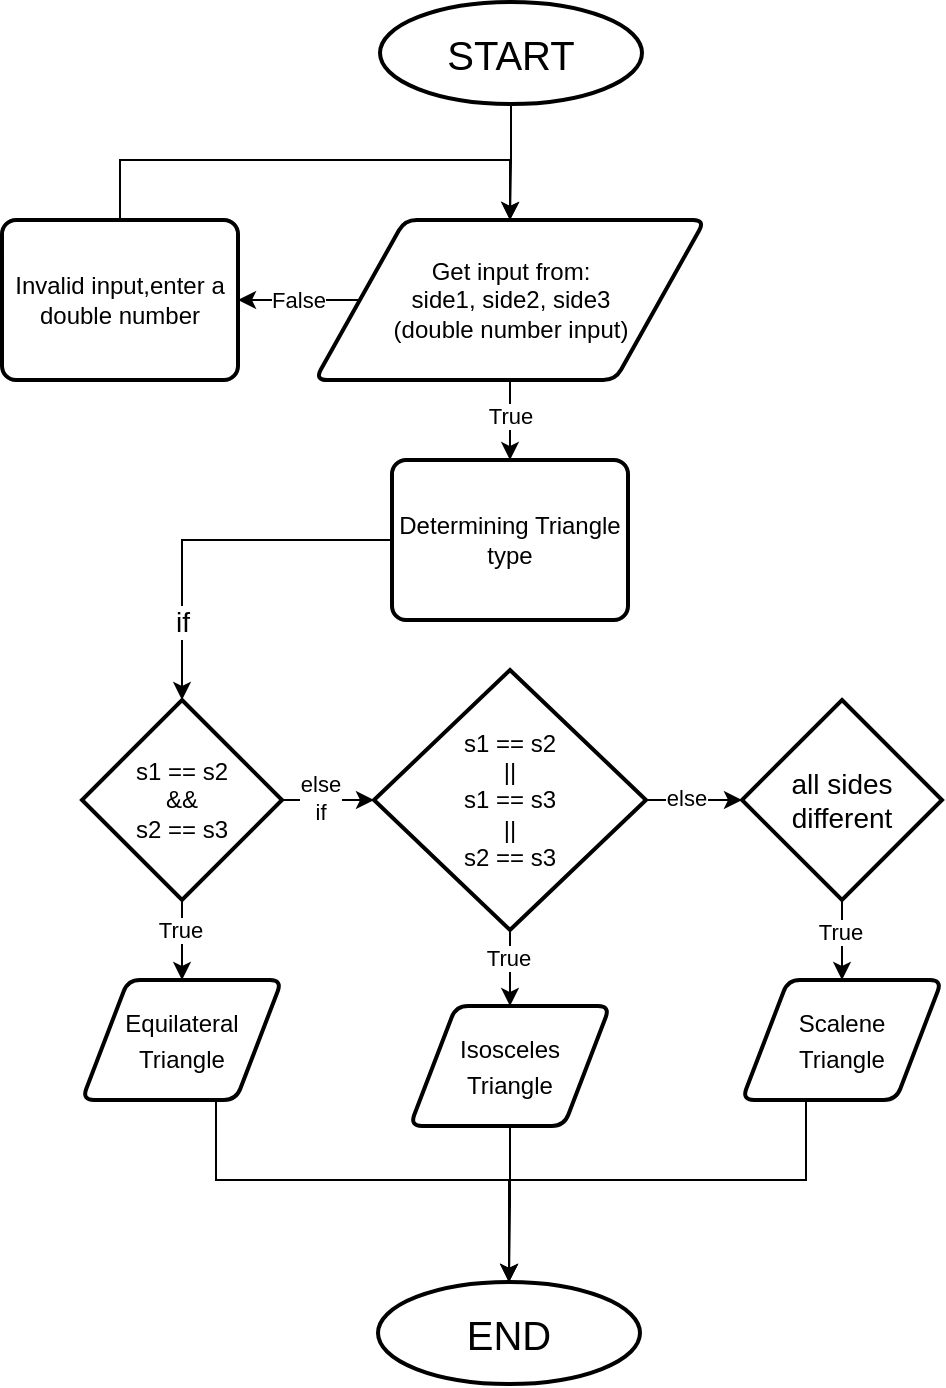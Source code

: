 <mxfile version="22.0.3" type="device">
  <diagram name="Page-1" id="jGG_jKn4ElZr85blgMok">
    <mxGraphModel dx="596" dy="2814" grid="1" gridSize="10" guides="1" tooltips="1" connect="1" arrows="1" fold="1" page="1" pageScale="1" pageWidth="827" pageHeight="1169" math="0" shadow="0">
      <root>
        <mxCell id="0" />
        <mxCell id="1" parent="0" />
        <mxCell id="pKOpV1o4Zqc4WDO5ToBv-4" value="" style="edgeStyle=orthogonalEdgeStyle;rounded=0;orthogonalLoop=1;jettySize=auto;html=1;" edge="1" parent="1" source="pKOpV1o4Zqc4WDO5ToBv-2" target="pKOpV1o4Zqc4WDO5ToBv-3">
          <mxGeometry relative="1" as="geometry" />
        </mxCell>
        <mxCell id="pKOpV1o4Zqc4WDO5ToBv-2" value="&lt;font style=&quot;font-size: 20px;&quot;&gt;START&lt;/font&gt;" style="strokeWidth=2;html=1;shape=mxgraph.flowchart.start_1;whiteSpace=wrap;" vertex="1" parent="1">
          <mxGeometry x="349" y="-2229" width="131" height="51" as="geometry" />
        </mxCell>
        <mxCell id="pKOpV1o4Zqc4WDO5ToBv-6" value="" style="edgeStyle=orthogonalEdgeStyle;rounded=0;orthogonalLoop=1;jettySize=auto;html=1;" edge="1" parent="1" source="pKOpV1o4Zqc4WDO5ToBv-3" target="pKOpV1o4Zqc4WDO5ToBv-5">
          <mxGeometry relative="1" as="geometry" />
        </mxCell>
        <mxCell id="pKOpV1o4Zqc4WDO5ToBv-7" value="False" style="edgeLabel;html=1;align=center;verticalAlign=middle;resizable=0;points=[];" vertex="1" connectable="0" parent="pKOpV1o4Zqc4WDO5ToBv-6">
          <mxGeometry x="-0.014" y="2" relative="1" as="geometry">
            <mxPoint y="-2" as="offset" />
          </mxGeometry>
        </mxCell>
        <mxCell id="pKOpV1o4Zqc4WDO5ToBv-13" value="" style="edgeStyle=orthogonalEdgeStyle;rounded=0;orthogonalLoop=1;jettySize=auto;html=1;" edge="1" parent="1" source="pKOpV1o4Zqc4WDO5ToBv-3" target="pKOpV1o4Zqc4WDO5ToBv-12">
          <mxGeometry relative="1" as="geometry" />
        </mxCell>
        <mxCell id="pKOpV1o4Zqc4WDO5ToBv-14" value="True" style="edgeLabel;html=1;align=center;verticalAlign=middle;resizable=0;points=[];" vertex="1" connectable="0" parent="pKOpV1o4Zqc4WDO5ToBv-13">
          <mxGeometry x="-0.269" y="1" relative="1" as="geometry">
            <mxPoint x="-1" y="3" as="offset" />
          </mxGeometry>
        </mxCell>
        <mxCell id="pKOpV1o4Zqc4WDO5ToBv-3" value="Get input from: &lt;br&gt;side1, side2, side3&lt;br&gt;(double number input)" style="shape=parallelogram;html=1;strokeWidth=2;perimeter=parallelogramPerimeter;whiteSpace=wrap;rounded=1;arcSize=12;size=0.23;" vertex="1" parent="1">
          <mxGeometry x="316.5" y="-2120" width="195" height="80" as="geometry" />
        </mxCell>
        <mxCell id="pKOpV1o4Zqc4WDO5ToBv-15" style="edgeStyle=orthogonalEdgeStyle;rounded=0;orthogonalLoop=1;jettySize=auto;html=1;entryX=0.5;entryY=0;entryDx=0;entryDy=0;exitX=0.5;exitY=0;exitDx=0;exitDy=0;" edge="1" parent="1" source="pKOpV1o4Zqc4WDO5ToBv-5" target="pKOpV1o4Zqc4WDO5ToBv-3">
          <mxGeometry relative="1" as="geometry">
            <mxPoint x="240" y="-2129.998" as="sourcePoint" />
            <mxPoint x="376" y="-2170.03" as="targetPoint" />
            <Array as="points">
              <mxPoint x="219" y="-2150" />
              <mxPoint x="414" y="-2150" />
            </Array>
          </mxGeometry>
        </mxCell>
        <mxCell id="pKOpV1o4Zqc4WDO5ToBv-5" value="Invalid input,enter a double number" style="rounded=1;whiteSpace=wrap;html=1;absoluteArcSize=1;arcSize=14;strokeWidth=2;" vertex="1" parent="1">
          <mxGeometry x="160" y="-2120" width="118" height="80" as="geometry" />
        </mxCell>
        <mxCell id="pKOpV1o4Zqc4WDO5ToBv-12" value="Determining Triangle type" style="rounded=1;whiteSpace=wrap;html=1;absoluteArcSize=1;arcSize=14;strokeWidth=2;" vertex="1" parent="1">
          <mxGeometry x="355" y="-2000" width="118" height="80" as="geometry" />
        </mxCell>
        <mxCell id="pKOpV1o4Zqc4WDO5ToBv-32" value="" style="edgeStyle=orthogonalEdgeStyle;rounded=0;orthogonalLoop=1;jettySize=auto;html=1;" edge="1" parent="1" source="pKOpV1o4Zqc4WDO5ToBv-19" target="pKOpV1o4Zqc4WDO5ToBv-28">
          <mxGeometry relative="1" as="geometry" />
        </mxCell>
        <mxCell id="pKOpV1o4Zqc4WDO5ToBv-36" value="True" style="edgeLabel;html=1;align=center;verticalAlign=middle;resizable=0;points=[];" vertex="1" connectable="0" parent="pKOpV1o4Zqc4WDO5ToBv-32">
          <mxGeometry x="-0.302" y="-1" relative="1" as="geometry">
            <mxPoint y="-1" as="offset" />
          </mxGeometry>
        </mxCell>
        <mxCell id="pKOpV1o4Zqc4WDO5ToBv-19" value="&lt;div style=&quot;&quot;&gt;&lt;span style=&quot;background-color: initial;&quot;&gt;s1 == s2&lt;/span&gt;&lt;/div&gt;&lt;div style=&quot;&quot;&gt;&lt;span style=&quot;background-color: initial;&quot;&gt;||&lt;/span&gt;&lt;/div&gt;&lt;div style=&quot;&quot;&gt;&lt;span style=&quot;background-color: initial;&quot;&gt;s1 == s3&lt;/span&gt;&lt;/div&gt;&lt;div style=&quot;&quot;&gt;&lt;span style=&quot;background-color: initial;&quot;&gt;||&lt;/span&gt;&lt;/div&gt;&lt;div style=&quot;&quot;&gt;&lt;span style=&quot;background-color: initial;&quot;&gt;s2 == s3&lt;/span&gt;&lt;/div&gt;" style="strokeWidth=2;html=1;shape=mxgraph.flowchart.decision;whiteSpace=wrap;align=center;" vertex="1" parent="1">
          <mxGeometry x="346" y="-1895" width="136" height="130" as="geometry" />
        </mxCell>
        <mxCell id="pKOpV1o4Zqc4WDO5ToBv-31" value="" style="edgeStyle=orthogonalEdgeStyle;rounded=0;orthogonalLoop=1;jettySize=auto;html=1;" edge="1" parent="1" source="pKOpV1o4Zqc4WDO5ToBv-20" target="pKOpV1o4Zqc4WDO5ToBv-29">
          <mxGeometry relative="1" as="geometry" />
        </mxCell>
        <mxCell id="pKOpV1o4Zqc4WDO5ToBv-34" value="True" style="edgeLabel;html=1;align=center;verticalAlign=middle;resizable=0;points=[];" vertex="1" connectable="0" parent="pKOpV1o4Zqc4WDO5ToBv-31">
          <mxGeometry x="-0.302" y="-2" relative="1" as="geometry">
            <mxPoint x="1" y="1" as="offset" />
          </mxGeometry>
        </mxCell>
        <mxCell id="pKOpV1o4Zqc4WDO5ToBv-20" value="s1 == s2&lt;br&gt;&amp;amp;&amp;amp;&lt;br&gt;s2 == s3" style="strokeWidth=2;html=1;shape=mxgraph.flowchart.decision;whiteSpace=wrap;" vertex="1" parent="1">
          <mxGeometry x="200" y="-1880" width="100" height="100" as="geometry" />
        </mxCell>
        <mxCell id="pKOpV1o4Zqc4WDO5ToBv-33" value="" style="edgeStyle=orthogonalEdgeStyle;rounded=0;orthogonalLoop=1;jettySize=auto;html=1;" edge="1" parent="1" source="pKOpV1o4Zqc4WDO5ToBv-21" target="pKOpV1o4Zqc4WDO5ToBv-30">
          <mxGeometry relative="1" as="geometry" />
        </mxCell>
        <mxCell id="pKOpV1o4Zqc4WDO5ToBv-37" value="True" style="edgeLabel;html=1;align=center;verticalAlign=middle;resizable=0;points=[];" vertex="1" connectable="0" parent="pKOpV1o4Zqc4WDO5ToBv-33">
          <mxGeometry x="-0.302" y="-1" relative="1" as="geometry">
            <mxPoint y="2" as="offset" />
          </mxGeometry>
        </mxCell>
        <mxCell id="pKOpV1o4Zqc4WDO5ToBv-21" value="&lt;font style=&quot;font-size: 14px;&quot;&gt;all sides&lt;br&gt;different&lt;/font&gt;" style="strokeWidth=2;html=1;shape=mxgraph.flowchart.decision;whiteSpace=wrap;" vertex="1" parent="1">
          <mxGeometry x="530" y="-1880" width="100" height="100" as="geometry" />
        </mxCell>
        <mxCell id="pKOpV1o4Zqc4WDO5ToBv-23" value="" style="endArrow=classic;html=1;rounded=0;entryX=0;entryY=0.5;entryDx=0;entryDy=0;entryPerimeter=0;exitX=1;exitY=0.5;exitDx=0;exitDy=0;exitPerimeter=0;endFill=1;" edge="1" parent="1" source="pKOpV1o4Zqc4WDO5ToBv-20" target="pKOpV1o4Zqc4WDO5ToBv-19">
          <mxGeometry width="50" height="50" relative="1" as="geometry">
            <mxPoint x="350" y="-1810" as="sourcePoint" />
            <mxPoint x="400" y="-1860" as="targetPoint" />
          </mxGeometry>
        </mxCell>
        <mxCell id="pKOpV1o4Zqc4WDO5ToBv-26" value="else&lt;br&gt;if" style="edgeLabel;html=1;align=center;verticalAlign=middle;resizable=0;points=[];" vertex="1" connectable="0" parent="pKOpV1o4Zqc4WDO5ToBv-23">
          <mxGeometry x="0.008" y="1" relative="1" as="geometry">
            <mxPoint x="-4" as="offset" />
          </mxGeometry>
        </mxCell>
        <mxCell id="pKOpV1o4Zqc4WDO5ToBv-24" value="" style="endArrow=classic;html=1;rounded=0;entryX=0;entryY=0.5;entryDx=0;entryDy=0;entryPerimeter=0;exitX=1;exitY=0.5;exitDx=0;exitDy=0;exitPerimeter=0;endFill=1;" edge="1" parent="1" source="pKOpV1o4Zqc4WDO5ToBv-19" target="pKOpV1o4Zqc4WDO5ToBv-21">
          <mxGeometry width="50" height="50" relative="1" as="geometry">
            <mxPoint x="470" y="-1800" as="sourcePoint" />
            <mxPoint x="374" y="-1820" as="targetPoint" />
          </mxGeometry>
        </mxCell>
        <mxCell id="pKOpV1o4Zqc4WDO5ToBv-27" value="else" style="edgeLabel;html=1;align=center;verticalAlign=middle;resizable=0;points=[];" vertex="1" connectable="0" parent="pKOpV1o4Zqc4WDO5ToBv-24">
          <mxGeometry x="0.218" relative="1" as="geometry">
            <mxPoint x="-9" y="-1" as="offset" />
          </mxGeometry>
        </mxCell>
        <mxCell id="pKOpV1o4Zqc4WDO5ToBv-25" style="edgeStyle=orthogonalEdgeStyle;rounded=0;orthogonalLoop=1;jettySize=auto;html=1;entryX=0.5;entryY=0;entryDx=0;entryDy=0;entryPerimeter=0;" edge="1" parent="1" source="pKOpV1o4Zqc4WDO5ToBv-12" target="pKOpV1o4Zqc4WDO5ToBv-20">
          <mxGeometry relative="1" as="geometry" />
        </mxCell>
        <mxCell id="pKOpV1o4Zqc4WDO5ToBv-49" value="if" style="edgeLabel;html=1;align=center;verticalAlign=middle;resizable=0;points=[];fontStyle=0;fontSize=14;" vertex="1" connectable="0" parent="pKOpV1o4Zqc4WDO5ToBv-25">
          <mxGeometry x="0.469" y="3" relative="1" as="geometry">
            <mxPoint x="-3" y="10" as="offset" />
          </mxGeometry>
        </mxCell>
        <mxCell id="pKOpV1o4Zqc4WDO5ToBv-47" value="" style="edgeStyle=orthogonalEdgeStyle;rounded=0;orthogonalLoop=1;jettySize=auto;html=1;" edge="1" parent="1" source="pKOpV1o4Zqc4WDO5ToBv-28" target="pKOpV1o4Zqc4WDO5ToBv-45">
          <mxGeometry relative="1" as="geometry" />
        </mxCell>
        <mxCell id="pKOpV1o4Zqc4WDO5ToBv-28" value="&lt;div style=&quot;line-height: 18px; font-size: 12px;&quot;&gt;Isosceles&lt;/div&gt;&lt;div style=&quot;line-height: 18px; font-size: 12px;&quot;&gt;Triangle&lt;/div&gt;" style="shape=parallelogram;html=1;strokeWidth=2;perimeter=parallelogramPerimeter;whiteSpace=wrap;rounded=1;arcSize=12;size=0.23;labelBackgroundColor=none;fontColor=default;fontSize=12;fontFamily=Helvetica;" vertex="1" parent="1">
          <mxGeometry x="364" y="-1727" width="100" height="60" as="geometry" />
        </mxCell>
        <mxCell id="pKOpV1o4Zqc4WDO5ToBv-29" value="&lt;div style=&quot;line-height: 18px; font-size: 12px;&quot;&gt;Equilateral&lt;/div&gt;&lt;div style=&quot;line-height: 18px; font-size: 12px;&quot;&gt;Triangle&lt;br style=&quot;font-size: 12px;&quot;&gt;&lt;/div&gt;" style="shape=parallelogram;html=1;strokeWidth=2;perimeter=parallelogramPerimeter;whiteSpace=wrap;rounded=1;arcSize=12;size=0.23;labelBackgroundColor=none;fontColor=default;fontSize=12;fontFamily=Helvetica;" vertex="1" parent="1">
          <mxGeometry x="200" y="-1740" width="100" height="60" as="geometry" />
        </mxCell>
        <mxCell id="pKOpV1o4Zqc4WDO5ToBv-30" value="&lt;div style=&quot;line-height: 18px; font-size: 12px;&quot;&gt;Scalene&lt;/div&gt;&lt;div style=&quot;line-height: 18px; font-size: 12px;&quot;&gt;Triangle&lt;/div&gt;" style="shape=parallelogram;html=1;strokeWidth=2;perimeter=parallelogramPerimeter;whiteSpace=wrap;rounded=1;arcSize=12;size=0.23;fontColor=default;labelBackgroundColor=none;fontFamily=Helvetica;fontSize=12;" vertex="1" parent="1">
          <mxGeometry x="530" y="-1740" width="100" height="60" as="geometry" />
        </mxCell>
        <mxCell id="pKOpV1o4Zqc4WDO5ToBv-45" value="&lt;font style=&quot;font-size: 20px;&quot;&gt;END&lt;/font&gt;" style="strokeWidth=2;html=1;shape=mxgraph.flowchart.start_1;whiteSpace=wrap;" vertex="1" parent="1">
          <mxGeometry x="348" y="-1589" width="131" height="51" as="geometry" />
        </mxCell>
        <mxCell id="pKOpV1o4Zqc4WDO5ToBv-46" style="edgeStyle=orthogonalEdgeStyle;rounded=0;orthogonalLoop=1;jettySize=auto;html=1;entryX=0.5;entryY=0;entryDx=0;entryDy=0;entryPerimeter=0;" edge="1" parent="1" source="pKOpV1o4Zqc4WDO5ToBv-29" target="pKOpV1o4Zqc4WDO5ToBv-45">
          <mxGeometry relative="1" as="geometry">
            <Array as="points">
              <mxPoint x="267" y="-1640" />
              <mxPoint x="414" y="-1640" />
            </Array>
          </mxGeometry>
        </mxCell>
        <mxCell id="pKOpV1o4Zqc4WDO5ToBv-48" style="edgeStyle=orthogonalEdgeStyle;rounded=0;orthogonalLoop=1;jettySize=auto;html=1;entryX=0.5;entryY=0;entryDx=0;entryDy=0;entryPerimeter=0;" edge="1" parent="1" source="pKOpV1o4Zqc4WDO5ToBv-30" target="pKOpV1o4Zqc4WDO5ToBv-45">
          <mxGeometry relative="1" as="geometry">
            <Array as="points">
              <mxPoint x="562" y="-1640" />
              <mxPoint x="414" y="-1640" />
            </Array>
          </mxGeometry>
        </mxCell>
      </root>
    </mxGraphModel>
  </diagram>
</mxfile>
